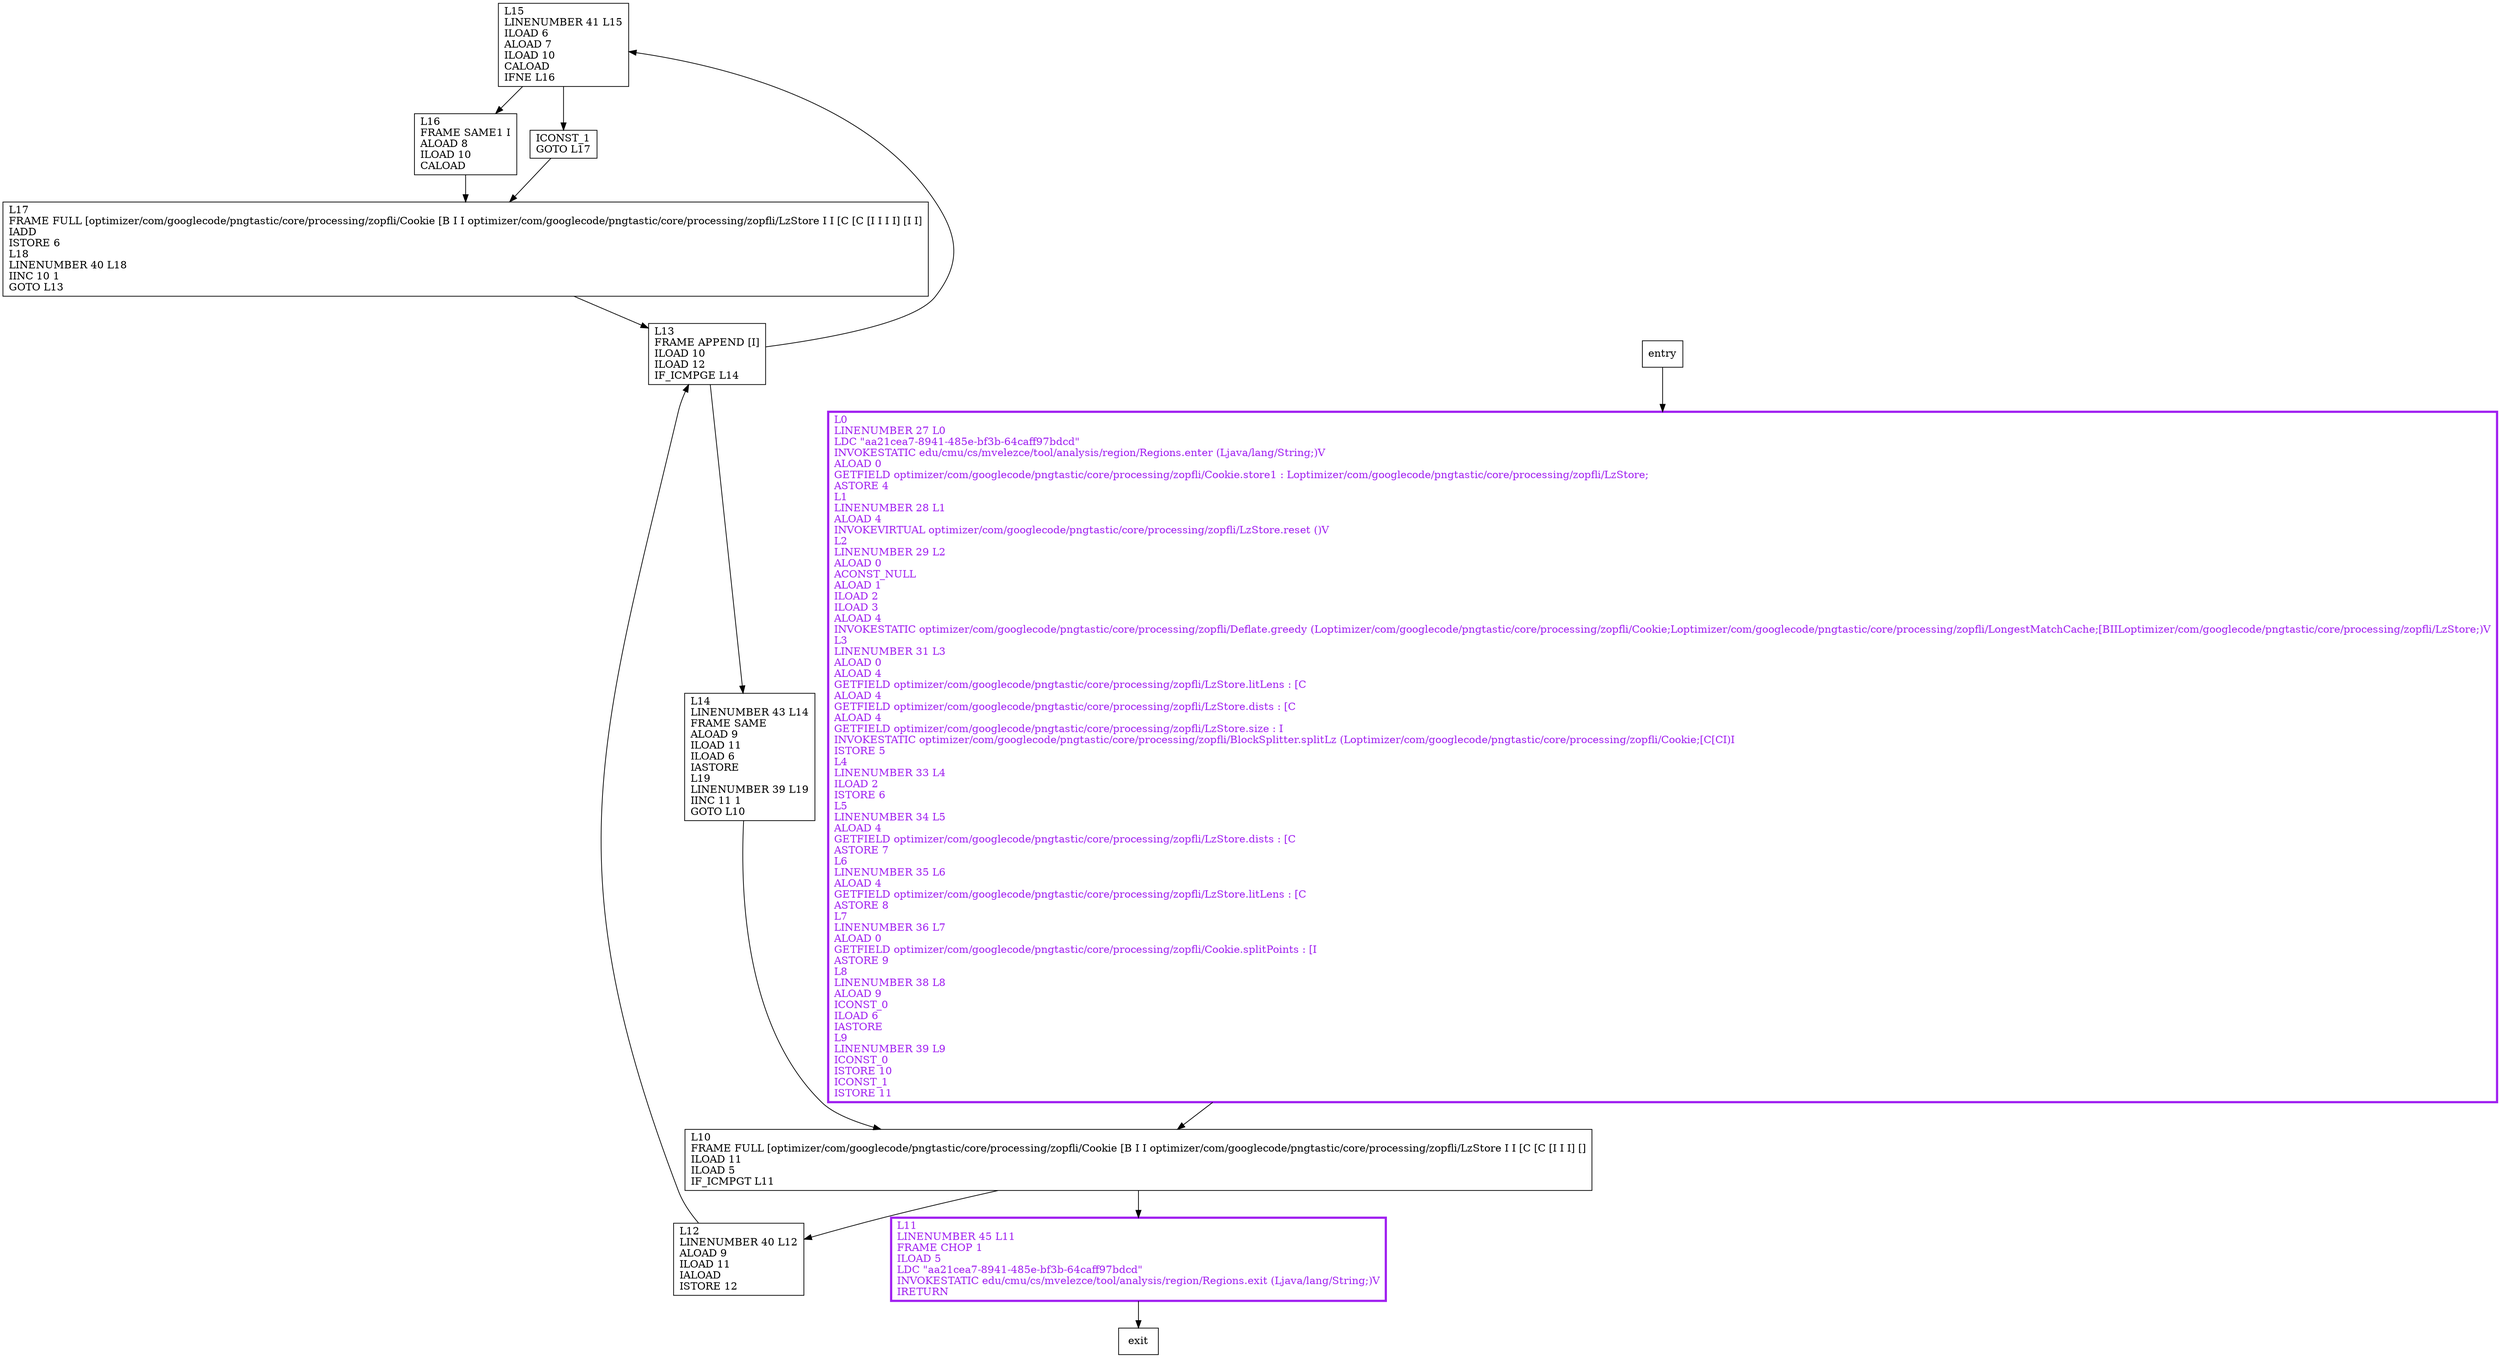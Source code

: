 digraph split {
node [shape=record];
201677908 [label="L15\lLINENUMBER 41 L15\lILOAD 6\lALOAD 7\lILOAD 10\lCALOAD\lIFNE L16\l"];
635611994 [label="L16\lFRAME SAME1 I\lALOAD 8\lILOAD 10\lCALOAD\l"];
1896552614 [label="L11\lLINENUMBER 45 L11\lFRAME CHOP 1\lILOAD 5\lLDC \"aa21cea7-8941-485e-bf3b-64caff97bdcd\"\lINVOKESTATIC edu/cmu/cs/mvelezce/tool/analysis/region/Regions.exit (Ljava/lang/String;)V\lIRETURN\l"];
904253669 [label="ICONST_1\lGOTO L17\l"];
1431710377 [label="L13\lFRAME APPEND [I]\lILOAD 10\lILOAD 12\lIF_ICMPGE L14\l"];
294658299 [label="L12\lLINENUMBER 40 L12\lALOAD 9\lILOAD 11\lIALOAD\lISTORE 12\l"];
1700721442 [label="L10\lFRAME FULL [optimizer/com/googlecode/pngtastic/core/processing/zopfli/Cookie [B I I optimizer/com/googlecode/pngtastic/core/processing/zopfli/LzStore I I [C [C [I I I] []\lILOAD 11\lILOAD 5\lIF_ICMPGT L11\l"];
1930903395 [label="L17\lFRAME FULL [optimizer/com/googlecode/pngtastic/core/processing/zopfli/Cookie [B I I optimizer/com/googlecode/pngtastic/core/processing/zopfli/LzStore I I [C [C [I I I I] [I I]\lIADD\lISTORE 6\lL18\lLINENUMBER 40 L18\lIINC 10 1\lGOTO L13\l"];
1033856359 [label="L14\lLINENUMBER 43 L14\lFRAME SAME\lALOAD 9\lILOAD 11\lILOAD 6\lIASTORE\lL19\lLINENUMBER 39 L19\lIINC 11 1\lGOTO L10\l"];
751021317 [label="L0\lLINENUMBER 27 L0\lLDC \"aa21cea7-8941-485e-bf3b-64caff97bdcd\"\lINVOKESTATIC edu/cmu/cs/mvelezce/tool/analysis/region/Regions.enter (Ljava/lang/String;)V\lALOAD 0\lGETFIELD optimizer/com/googlecode/pngtastic/core/processing/zopfli/Cookie.store1 : Loptimizer/com/googlecode/pngtastic/core/processing/zopfli/LzStore;\lASTORE 4\lL1\lLINENUMBER 28 L1\lALOAD 4\lINVOKEVIRTUAL optimizer/com/googlecode/pngtastic/core/processing/zopfli/LzStore.reset ()V\lL2\lLINENUMBER 29 L2\lALOAD 0\lACONST_NULL\lALOAD 1\lILOAD 2\lILOAD 3\lALOAD 4\lINVOKESTATIC optimizer/com/googlecode/pngtastic/core/processing/zopfli/Deflate.greedy (Loptimizer/com/googlecode/pngtastic/core/processing/zopfli/Cookie;Loptimizer/com/googlecode/pngtastic/core/processing/zopfli/LongestMatchCache;[BIILoptimizer/com/googlecode/pngtastic/core/processing/zopfli/LzStore;)V\lL3\lLINENUMBER 31 L3\lALOAD 0\lALOAD 4\lGETFIELD optimizer/com/googlecode/pngtastic/core/processing/zopfli/LzStore.litLens : [C\lALOAD 4\lGETFIELD optimizer/com/googlecode/pngtastic/core/processing/zopfli/LzStore.dists : [C\lALOAD 4\lGETFIELD optimizer/com/googlecode/pngtastic/core/processing/zopfli/LzStore.size : I\lINVOKESTATIC optimizer/com/googlecode/pngtastic/core/processing/zopfli/BlockSplitter.splitLz (Loptimizer/com/googlecode/pngtastic/core/processing/zopfli/Cookie;[C[CI)I\lISTORE 5\lL4\lLINENUMBER 33 L4\lILOAD 2\lISTORE 6\lL5\lLINENUMBER 34 L5\lALOAD 4\lGETFIELD optimizer/com/googlecode/pngtastic/core/processing/zopfli/LzStore.dists : [C\lASTORE 7\lL6\lLINENUMBER 35 L6\lALOAD 4\lGETFIELD optimizer/com/googlecode/pngtastic/core/processing/zopfli/LzStore.litLens : [C\lASTORE 8\lL7\lLINENUMBER 36 L7\lALOAD 0\lGETFIELD optimizer/com/googlecode/pngtastic/core/processing/zopfli/Cookie.splitPoints : [I\lASTORE 9\lL8\lLINENUMBER 38 L8\lALOAD 9\lICONST_0\lILOAD 6\lIASTORE\lL9\lLINENUMBER 39 L9\lICONST_0\lISTORE 10\lICONST_1\lISTORE 11\l"];
entry;
exit;
1896552614 -> exit;
904253669 -> 1930903395;
294658299 -> 1431710377;
1930903395 -> 1431710377;
1033856359 -> 1700721442;
201677908 -> 635611994;
201677908 -> 904253669;
entry -> 751021317;
635611994 -> 1930903395;
1431710377 -> 201677908;
1431710377 -> 1033856359;
1700721442 -> 1896552614;
1700721442 -> 294658299;
751021317 -> 1700721442;
1896552614[fontcolor="purple", penwidth=3, color="purple"];
751021317[fontcolor="purple", penwidth=3, color="purple"];
}

